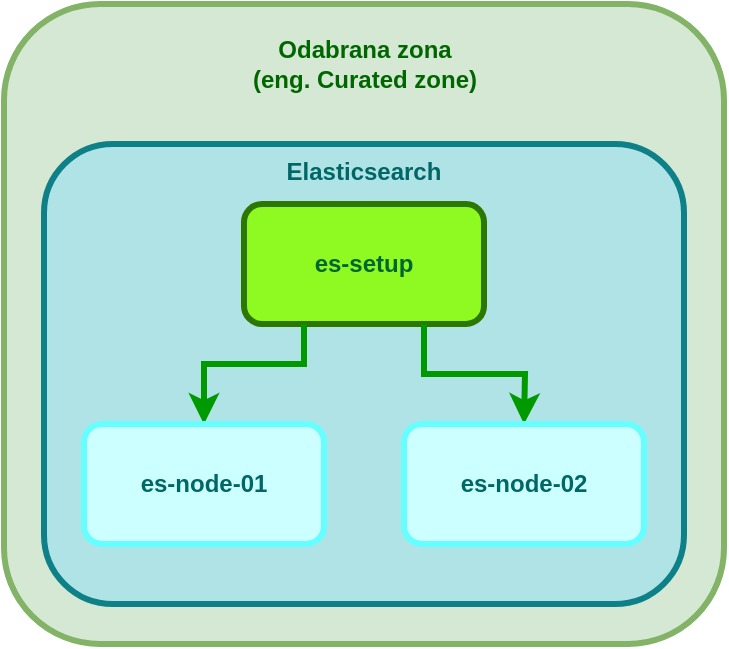 <mxfile version="20.7.4" type="device"><diagram id="P3o5K3PqRJqF51kc925H" name="Page-1"><mxGraphModel dx="1050" dy="573" grid="1" gridSize="10" guides="1" tooltips="1" connect="1" arrows="1" fold="1" page="1" pageScale="1" pageWidth="850" pageHeight="1100" math="0" shadow="0"><root><mxCell id="0"/><mxCell id="1" parent="0"/><mxCell id="W4TXL9peyc_9KPS3OqHz-11" value="" style="group" vertex="1" connectable="0" parent="1"><mxGeometry x="210" y="490" width="360" height="320" as="geometry"/></mxCell><mxCell id="W4TXL9peyc_9KPS3OqHz-3" value="" style="rounded=1;whiteSpace=wrap;html=1;strokeWidth=3;fillColor=#d5e8d4;strokeColor=#82b366;container=0;fontColor=#006600;" vertex="1" parent="W4TXL9peyc_9KPS3OqHz-11"><mxGeometry width="360" height="320" as="geometry"/></mxCell><mxCell id="W4TXL9peyc_9KPS3OqHz-4" value="&lt;b style=&quot;border-color: var(--border-color);&quot;&gt;Odabrana zona&lt;br style=&quot;border-color: var(--border-color);&quot;&gt;(eng. Curated zone)&lt;/b&gt;" style="text;html=1;align=center;verticalAlign=middle;resizable=0;points=[];autosize=1;strokeColor=none;fillColor=none;container=0;fontColor=#006600;" vertex="1" parent="W4TXL9peyc_9KPS3OqHz-11"><mxGeometry x="110" y="10" width="140" height="40" as="geometry"/></mxCell><mxCell id="W4TXL9peyc_9KPS3OqHz-5" value="&lt;b&gt;Elasticsearch&lt;/b&gt;" style="rounded=1;whiteSpace=wrap;html=1;verticalAlign=top;strokeWidth=3;fillColor=#b0e3e6;strokeColor=#0e8088;container=0;fontColor=#006666;" vertex="1" parent="W4TXL9peyc_9KPS3OqHz-11"><mxGeometry x="20" y="70" width="320" height="230" as="geometry"/></mxCell><mxCell id="W4TXL9peyc_9KPS3OqHz-6" value="es-setup" style="rounded=1;whiteSpace=wrap;html=1;fontStyle=1;strokeWidth=3;fillColor=#8EFA22;strokeColor=#2D7600;container=0;fontColor=#006633;" vertex="1" parent="W4TXL9peyc_9KPS3OqHz-11"><mxGeometry x="120" y="100" width="120" height="60" as="geometry"/></mxCell><mxCell id="W4TXL9peyc_9KPS3OqHz-8" style="edgeStyle=orthogonalEdgeStyle;rounded=0;orthogonalLoop=1;jettySize=auto;html=1;exitX=0.25;exitY=1;exitDx=0;exitDy=0;fontStyle=1;strokeWidth=3;fillColor=#ffe6cc;strokeColor=#009900;" edge="1" parent="W4TXL9peyc_9KPS3OqHz-11" source="W4TXL9peyc_9KPS3OqHz-6"><mxGeometry relative="1" as="geometry"><Array as="points"><mxPoint x="150" y="180"/><mxPoint x="100" y="180"/></Array><mxPoint x="100" y="210" as="targetPoint"/></mxGeometry></mxCell><mxCell id="W4TXL9peyc_9KPS3OqHz-10" style="edgeStyle=orthogonalEdgeStyle;rounded=0;orthogonalLoop=1;jettySize=auto;html=1;exitX=0.75;exitY=1;exitDx=0;exitDy=0;entryX=0.5;entryY=0;entryDx=0;entryDy=0;strokeWidth=3;fillColor=#ffe6cc;strokeColor=#009900;" edge="1" parent="W4TXL9peyc_9KPS3OqHz-11" source="W4TXL9peyc_9KPS3OqHz-6"><mxGeometry relative="1" as="geometry"><mxPoint x="260" y="210" as="targetPoint"/></mxGeometry></mxCell><mxCell id="Qsw_vfxZWzWUItXg_-Ds-8" value="es-node-01" style="rounded=1;whiteSpace=wrap;html=1;fontStyle=1;strokeWidth=3;fillColor=#CCFFFF;strokeColor=#66FFFF;container=0;fontColor=#006666;" parent="W4TXL9peyc_9KPS3OqHz-11" vertex="1"><mxGeometry x="40" y="210" width="120" height="60" as="geometry"/></mxCell><mxCell id="Qsw_vfxZWzWUItXg_-Ds-10" value="es-node-02" style="rounded=1;whiteSpace=wrap;html=1;fontStyle=1;strokeWidth=3;fillColor=#CCFFFF;strokeColor=#66FFFF;container=0;fontColor=#006666;" parent="W4TXL9peyc_9KPS3OqHz-11" vertex="1"><mxGeometry x="200" y="210" width="120" height="60" as="geometry"/></mxCell></root></mxGraphModel></diagram></mxfile>
